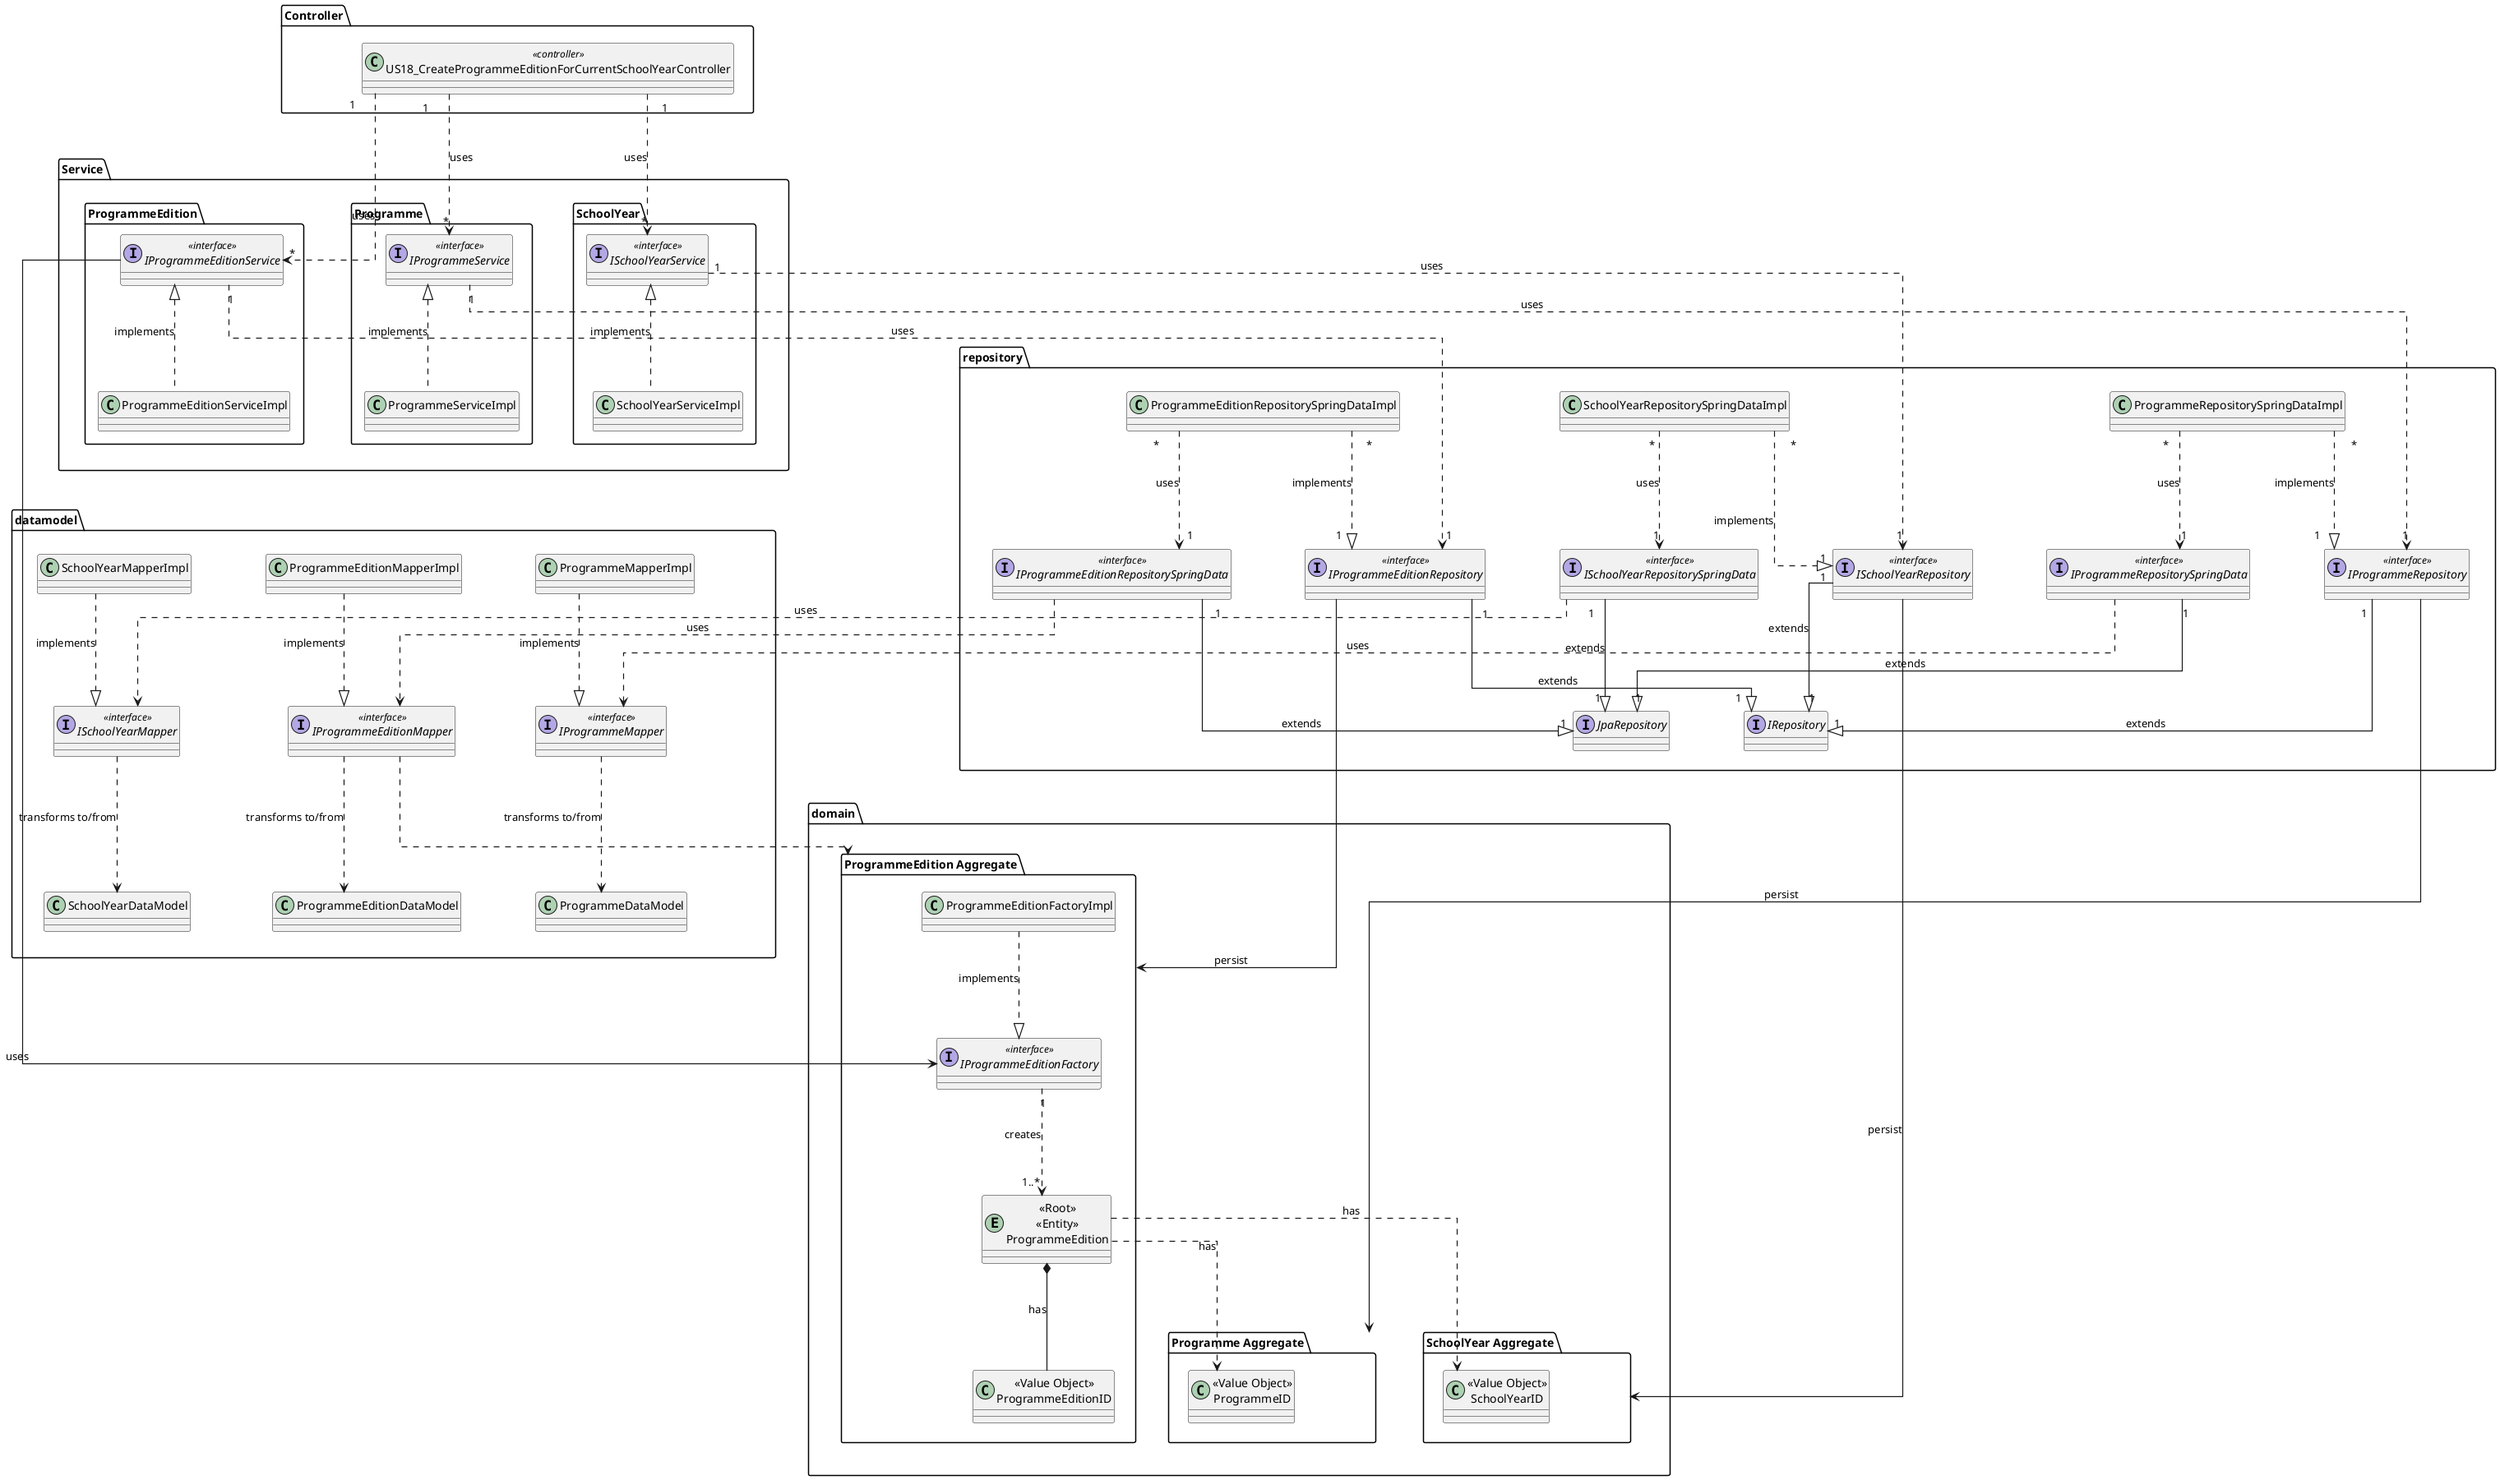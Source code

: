@startuml

skinparam ranksep 130
skinparam nodesep 90
'skinparam packageBorderColor #F0B0B0
skinparam arrowThickness 1.2
skinparam linetype ortho
top to bottom direction

together {
    package Controller {
        class US18_CreateProgrammeEditionForCurrentSchoolYearController <<controller>>
    }
}

together {
    package Service {
        package SchoolYear {
            class SchoolYearServiceImpl
            interface ISchoolYearService <<interface>>
        }

        package Programme {
            class ProgrammeServiceImpl
            interface IProgrammeService <<interface>>
        }

        package ProgrammeEdition {
            class ProgrammeEditionServiceImpl
            interface IProgrammeEditionService <<interface>>
        }
    }
}


package repository {
    interface JpaRepository
    interface IRepository

    together {
        class SchoolYearRepositorySpringDataImpl
        interface ISchoolYearRepository <<interface>>
        interface ISchoolYearRepositorySpringData <<interface>>
    }

    together {
        class ProgrammeRepositorySpringDataImpl
        interface IProgrammeRepository <<interface>>
        interface IProgrammeRepositorySpringData <<interface>>
    }

    together {
        class ProgrammeEditionRepositorySpringDataImpl
        interface IProgrammeEditionRepository <<interface>>
        interface IProgrammeEditionRepositorySpringData <<interface>>
    }
}

package datamodel {
    together {
        interface ISchoolYearMapper <<interface>>
        class SchoolYearMapperImpl
        class SchoolYearDataModel
    }

    together {
        interface IProgrammeMapper <<interface>>
        class ProgrammeMapperImpl
        class ProgrammeDataModel
    }

    together {
        interface IProgrammeEditionMapper <<interface>>
        class ProgrammeEditionMapperImpl
        class ProgrammeEditionDataModel
    }
}

package domain {
    package "SchoolYear Aggregate" {
        class "<<Value Object>>\nSchoolYearID"
    }

    package "Programme Aggregate" {
        class "<<Value Object>>\nProgrammeID"
    }

    package "ProgrammeEdition Aggregate" {
        entity "<<Root>>\n<<Entity>>\nProgrammeEdition"
        class "<<Value Object>>\nProgrammeEditionID"
        interface IProgrammeEditionFactory <<interface>>
        class ProgrammeEditionFactoryImpl
    }
}

' Layout constraints - force vertical alignment
Controller -[hidden]d-> Service
Service -[hidden]d-> repository
Service -[hidden]d-> datamodel

' Force repository and datamodel to be side by side
repository -[hidden]r- datamodel

' Force domain to be directly below repository and datamodel
repository -[hidden]d-> domain
datamodel -[hidden]d-> domain

SchoolYearRepositorySpringDataImpl -[hidden]l-> SchoolYearServiceImpl

' Controller uses Services Interfaces
US18_CreateProgrammeEditionForCurrentSchoolYearController "1" ..> "*" ISchoolYearService : uses
US18_CreateProgrammeEditionForCurrentSchoolYearController "1" ..> "*" IProgrammeEditionService : uses
US18_CreateProgrammeEditionForCurrentSchoolYearController "1" ..> "*" IProgrammeService : uses

' Services implement interfaces
SchoolYearServiceImpl .up.|> ISchoolYearService : implements
ProgrammeEditionServiceImpl .up.|> IProgrammeEditionService : implements
ProgrammeServiceImpl .up.|> IProgrammeService : implements

'RepositoriesSpring implements IRepositoriesSpring
'SchoolYear
SchoolYearRepositorySpringDataImpl "*" ..|> "1" ISchoolYearRepository : implements
SchoolYearRepositorySpringDataImpl "*" ..> "1" ISchoolYearRepositorySpringData : uses
ISchoolYearRepositorySpringData "1" --|> "1" JpaRepository : extends
ISchoolYearRepository "1" --|> "1" IRepository : extends

'ProgrammeEdition
ProgrammeEditionRepositorySpringDataImpl "*" ..|> "1" IProgrammeEditionRepository : implements
ProgrammeEditionRepositorySpringDataImpl "*" ..> "1" IProgrammeEditionRepositorySpringData : uses
IProgrammeEditionRepositorySpringData "1" --|> "1" JpaRepository : extends
IProgrammeEditionRepository "1" --|> "1" IRepository : extends

'Programme
ProgrammeRepositorySpringDataImpl "*" ..|> "1" IProgrammeRepository : implements
ProgrammeRepositorySpringDataImpl "*" ..> "1" IProgrammeRepositorySpringData : uses
IProgrammeRepositorySpringData "1" --|> "1" JpaRepository : extends
IProgrammeRepository "1" --|> "1" IRepository : extends


'Services Uses Repository
ISchoolYearService "1" ..> "1" ISchoolYearRepository : uses
IProgrammeEditionService "1" ..> "1" IProgrammeEditionRepository : uses
IProgrammeService "1" ..> "1" IProgrammeRepository : uses

'Mappers & DataModels
SchoolYearMapperImpl ..|> ISchoolYearMapper : implements
ISchoolYearMapper ..> SchoolYearDataModel : transforms to/from
ProgrammeMapperImpl ..|> IProgrammeMapper : implements
IProgrammeMapper ..> ProgrammeDataModel : transforms to/from
ProgrammeEditionMapperImpl ..|> IProgrammeEditionMapper : implements
IProgrammeEditionMapper ..> ProgrammeEditionDataModel : transforms to/from

'Repository & Mapper
ISchoolYearRepository --> "SchoolYear Aggregate" : persist
IProgrammeRepository --> "Programme Aggregate" : persist
IProgrammeEditionRepository --> "ProgrammeEdition Aggregate" : persist
ISchoolYearRepositorySpringData ..> ISchoolYearMapper : uses
IProgrammeRepositorySpringData ..> IProgrammeMapper : uses
IProgrammeEditionRepositorySpringData ..> IProgrammeEditionMapper : uses


'Repository & ID's
'SchoolYearRepositorySpringDataImpl --> "<<Value Object>>\nSchoolYearID"
'ProgrammeRepositorySpringDataImpl --> "<<Value Object>>\nProgrammeID"
'ProgrammeEditionRepositorySpringDataImpl --> "<<Value Object>>\nProgrammeEditionID"

'Services Uses Factory
IProgrammeEditionService -down-> IProgrammeEditionFactory: uses


'Domain
'ProgrammeEdition
IProgrammeEditionFactory "1" ..> "1..*" "<<Root>>\n<<Entity>>\nProgrammeEdition" : creates
ProgrammeEditionFactoryImpl ..|> IProgrammeEditionFactory: implements
"<<Root>>\n<<Entity>>\nProgrammeEdition" *-- "<<Value Object>>\nProgrammeEditionID" : has
IProgrammeEditionMapper ..> "ProgrammeEdition Aggregate"

"<<Root>>\n<<Entity>>\nProgrammeEdition" ..> "<<Value Object>>\nSchoolYearID": has
"<<Root>>\n<<Entity>>\nProgrammeEdition" ..> "<<Value Object>>\nProgrammeID": has





@enduml